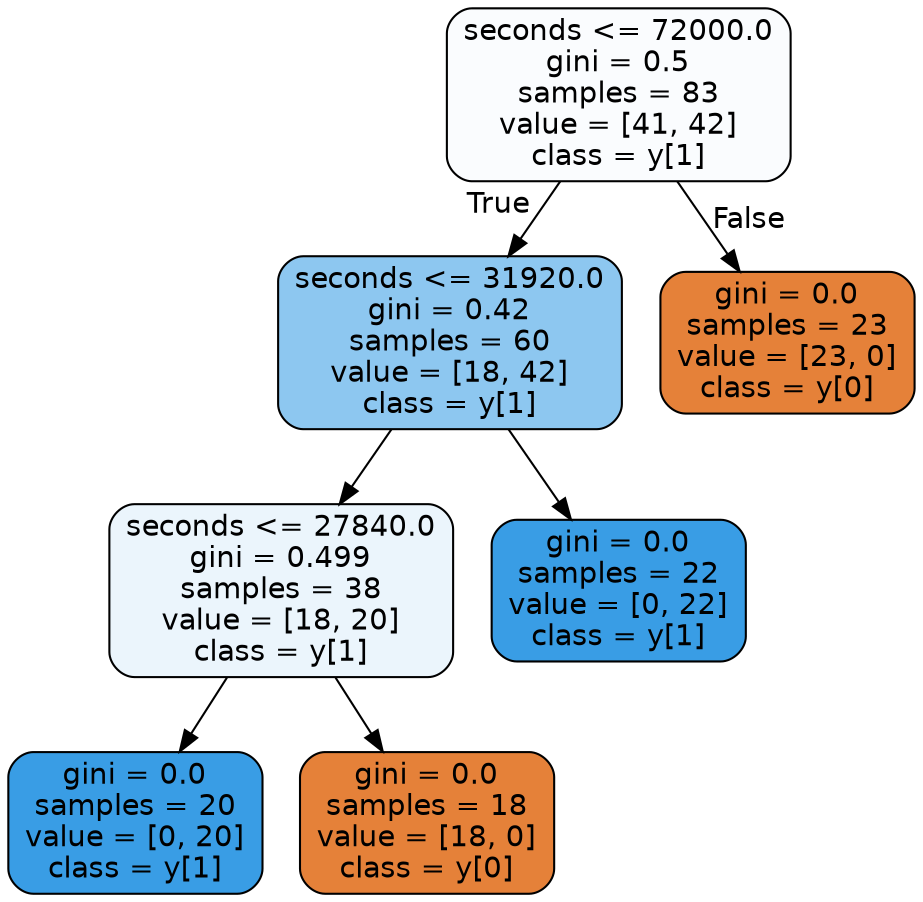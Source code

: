 digraph Tree {
node [shape=box, style="filled, rounded", color="black", fontname=helvetica] ;
edge [fontname=helvetica] ;
0 [label="seconds <= 72000.0\ngini = 0.5\nsamples = 83\nvalue = [41, 42]\nclass = y[1]", fillcolor="#399de506"] ;
1 [label="seconds <= 31920.0\ngini = 0.42\nsamples = 60\nvalue = [18, 42]\nclass = y[1]", fillcolor="#399de592"] ;
0 -> 1 [labeldistance=2.5, labelangle=45, headlabel="True"] ;
2 [label="seconds <= 27840.0\ngini = 0.499\nsamples = 38\nvalue = [18, 20]\nclass = y[1]", fillcolor="#399de519"] ;
1 -> 2 ;
3 [label="gini = 0.0\nsamples = 20\nvalue = [0, 20]\nclass = y[1]", fillcolor="#399de5ff"] ;
2 -> 3 ;
4 [label="gini = 0.0\nsamples = 18\nvalue = [18, 0]\nclass = y[0]", fillcolor="#e58139ff"] ;
2 -> 4 ;
5 [label="gini = 0.0\nsamples = 22\nvalue = [0, 22]\nclass = y[1]", fillcolor="#399de5ff"] ;
1 -> 5 ;
6 [label="gini = 0.0\nsamples = 23\nvalue = [23, 0]\nclass = y[0]", fillcolor="#e58139ff"] ;
0 -> 6 [labeldistance=2.5, labelangle=-45, headlabel="False"] ;
}